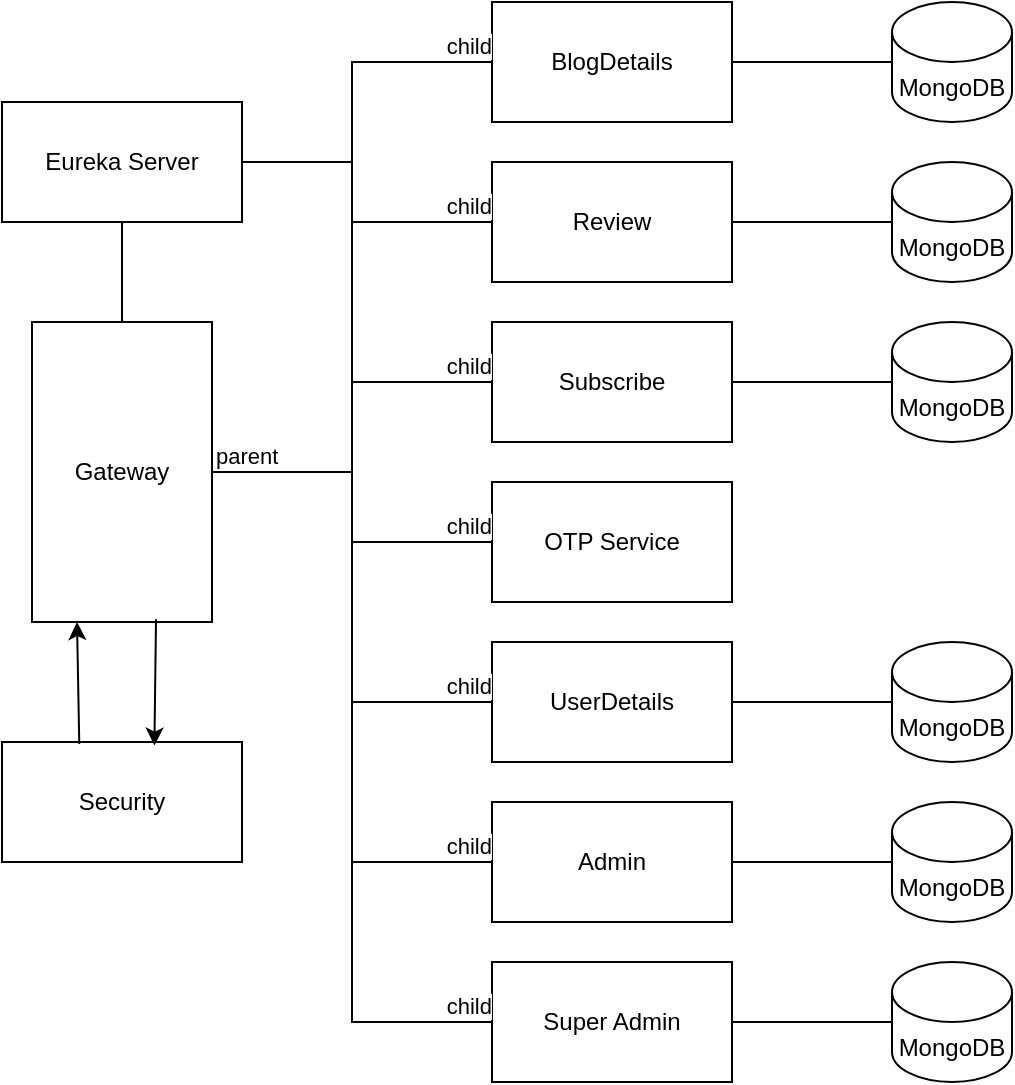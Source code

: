 <mxfile version="21.3.2" type="github">
  <diagram name="Page-1" id="2YBvvXClWsGukQMizWep">
    <mxGraphModel dx="1050" dy="541" grid="1" gridSize="10" guides="1" tooltips="1" connect="1" arrows="1" fold="1" page="1" pageScale="1" pageWidth="850" pageHeight="1100" math="0" shadow="0">
      <root>
        <mxCell id="0" />
        <mxCell id="1" parent="0" />
        <mxCell id="T0MGSY4LoNNgBnZXiiNV-2" value="Gateway" style="rounded=0;whiteSpace=wrap;html=1;" vertex="1" parent="1">
          <mxGeometry x="60" y="170" width="90" height="150" as="geometry" />
        </mxCell>
        <mxCell id="T0MGSY4LoNNgBnZXiiNV-3" value="Eureka Server" style="rounded=0;whiteSpace=wrap;html=1;" vertex="1" parent="1">
          <mxGeometry x="45" y="60" width="120" height="60" as="geometry" />
        </mxCell>
        <mxCell id="T0MGSY4LoNNgBnZXiiNV-4" value="Security" style="rounded=0;whiteSpace=wrap;html=1;" vertex="1" parent="1">
          <mxGeometry x="45" y="380" width="120" height="60" as="geometry" />
        </mxCell>
        <mxCell id="T0MGSY4LoNNgBnZXiiNV-6" value="BlogDetails" style="rounded=0;whiteSpace=wrap;html=1;" vertex="1" parent="1">
          <mxGeometry x="290" y="10" width="120" height="60" as="geometry" />
        </mxCell>
        <mxCell id="T0MGSY4LoNNgBnZXiiNV-7" value="Subscribe" style="rounded=0;whiteSpace=wrap;html=1;" vertex="1" parent="1">
          <mxGeometry x="290" y="170" width="120" height="60" as="geometry" />
        </mxCell>
        <mxCell id="T0MGSY4LoNNgBnZXiiNV-8" value="OTP Service" style="rounded=0;whiteSpace=wrap;html=1;" vertex="1" parent="1">
          <mxGeometry x="290" y="250" width="120" height="60" as="geometry" />
        </mxCell>
        <mxCell id="T0MGSY4LoNNgBnZXiiNV-9" value="UserDetails" style="rounded=0;whiteSpace=wrap;html=1;" vertex="1" parent="1">
          <mxGeometry x="290" y="330" width="120" height="60" as="geometry" />
        </mxCell>
        <mxCell id="T0MGSY4LoNNgBnZXiiNV-10" value="Admin" style="rounded=0;whiteSpace=wrap;html=1;" vertex="1" parent="1">
          <mxGeometry x="290" y="410" width="120" height="60" as="geometry" />
        </mxCell>
        <mxCell id="T0MGSY4LoNNgBnZXiiNV-11" value="Super Admin" style="rounded=0;whiteSpace=wrap;html=1;" vertex="1" parent="1">
          <mxGeometry x="290" y="490" width="120" height="60" as="geometry" />
        </mxCell>
        <mxCell id="T0MGSY4LoNNgBnZXiiNV-12" value="Review" style="rounded=0;whiteSpace=wrap;html=1;" vertex="1" parent="1">
          <mxGeometry x="290" y="90" width="120" height="60" as="geometry" />
        </mxCell>
        <mxCell id="T0MGSY4LoNNgBnZXiiNV-14" value="MongoDB" style="shape=cylinder3;whiteSpace=wrap;html=1;boundedLbl=1;backgroundOutline=1;size=15;" vertex="1" parent="1">
          <mxGeometry x="490" y="10" width="60" height="60" as="geometry" />
        </mxCell>
        <mxCell id="T0MGSY4LoNNgBnZXiiNV-15" value="MongoDB" style="shape=cylinder3;whiteSpace=wrap;html=1;boundedLbl=1;backgroundOutline=1;size=15;" vertex="1" parent="1">
          <mxGeometry x="490" y="90" width="60" height="60" as="geometry" />
        </mxCell>
        <mxCell id="T0MGSY4LoNNgBnZXiiNV-16" value="MongoDB" style="shape=cylinder3;whiteSpace=wrap;html=1;boundedLbl=1;backgroundOutline=1;size=15;" vertex="1" parent="1">
          <mxGeometry x="490" y="170" width="60" height="60" as="geometry" />
        </mxCell>
        <mxCell id="T0MGSY4LoNNgBnZXiiNV-17" value="MongoDB" style="shape=cylinder3;whiteSpace=wrap;html=1;boundedLbl=1;backgroundOutline=1;size=15;" vertex="1" parent="1">
          <mxGeometry x="490" y="330" width="60" height="60" as="geometry" />
        </mxCell>
        <mxCell id="T0MGSY4LoNNgBnZXiiNV-18" value="MongoDB" style="shape=cylinder3;whiteSpace=wrap;html=1;boundedLbl=1;backgroundOutline=1;size=15;" vertex="1" parent="1">
          <mxGeometry x="490" y="410" width="60" height="60" as="geometry" />
        </mxCell>
        <mxCell id="T0MGSY4LoNNgBnZXiiNV-19" value="MongoDB" style="shape=cylinder3;whiteSpace=wrap;html=1;boundedLbl=1;backgroundOutline=1;size=15;" vertex="1" parent="1">
          <mxGeometry x="490" y="490" width="60" height="60" as="geometry" />
        </mxCell>
        <mxCell id="T0MGSY4LoNNgBnZXiiNV-21" value="" style="endArrow=none;html=1;edgeStyle=orthogonalEdgeStyle;rounded=0;exitX=1;exitY=0.5;exitDx=0;exitDy=0;entryX=0;entryY=0.5;entryDx=0;entryDy=0;" edge="1" parent="1" source="T0MGSY4LoNNgBnZXiiNV-2" target="T0MGSY4LoNNgBnZXiiNV-8">
          <mxGeometry relative="1" as="geometry">
            <mxPoint x="170" y="244.5" as="sourcePoint" />
            <mxPoint x="330" y="244.5" as="targetPoint" />
          </mxGeometry>
        </mxCell>
        <mxCell id="T0MGSY4LoNNgBnZXiiNV-22" value="parent" style="edgeLabel;resizable=0;html=1;align=left;verticalAlign=bottom;" connectable="0" vertex="1" parent="T0MGSY4LoNNgBnZXiiNV-21">
          <mxGeometry x="-1" relative="1" as="geometry" />
        </mxCell>
        <mxCell id="T0MGSY4LoNNgBnZXiiNV-23" value="child" style="edgeLabel;resizable=0;html=1;align=right;verticalAlign=bottom;" connectable="0" vertex="1" parent="T0MGSY4LoNNgBnZXiiNV-21">
          <mxGeometry x="1" relative="1" as="geometry" />
        </mxCell>
        <mxCell id="T0MGSY4LoNNgBnZXiiNV-24" value="" style="endArrow=none;html=1;edgeStyle=orthogonalEdgeStyle;rounded=0;entryX=0;entryY=0.5;entryDx=0;entryDy=0;exitX=1;exitY=0.5;exitDx=0;exitDy=0;" edge="1" parent="1" source="T0MGSY4LoNNgBnZXiiNV-2" target="T0MGSY4LoNNgBnZXiiNV-7">
          <mxGeometry relative="1" as="geometry">
            <mxPoint x="100" y="210" as="sourcePoint" />
            <mxPoint x="260" y="210" as="targetPoint" />
          </mxGeometry>
        </mxCell>
        <mxCell id="T0MGSY4LoNNgBnZXiiNV-26" value="child" style="edgeLabel;resizable=0;html=1;align=right;verticalAlign=bottom;" connectable="0" vertex="1" parent="T0MGSY4LoNNgBnZXiiNV-24">
          <mxGeometry x="1" relative="1" as="geometry" />
        </mxCell>
        <mxCell id="T0MGSY4LoNNgBnZXiiNV-27" value="" style="endArrow=none;html=1;edgeStyle=orthogonalEdgeStyle;rounded=0;entryX=0;entryY=0.5;entryDx=0;entryDy=0;exitX=1;exitY=0.5;exitDx=0;exitDy=0;" edge="1" parent="1" source="T0MGSY4LoNNgBnZXiiNV-2" target="T0MGSY4LoNNgBnZXiiNV-12">
          <mxGeometry relative="1" as="geometry">
            <mxPoint x="90" y="160" as="sourcePoint" />
            <mxPoint x="250" y="160" as="targetPoint" />
          </mxGeometry>
        </mxCell>
        <mxCell id="T0MGSY4LoNNgBnZXiiNV-29" value="child" style="edgeLabel;resizable=0;html=1;align=right;verticalAlign=bottom;" connectable="0" vertex="1" parent="T0MGSY4LoNNgBnZXiiNV-27">
          <mxGeometry x="1" relative="1" as="geometry" />
        </mxCell>
        <mxCell id="T0MGSY4LoNNgBnZXiiNV-30" value="" style="endArrow=none;html=1;edgeStyle=orthogonalEdgeStyle;rounded=0;entryX=0;entryY=0.5;entryDx=0;entryDy=0;exitX=1;exitY=0.5;exitDx=0;exitDy=0;" edge="1" parent="1" source="T0MGSY4LoNNgBnZXiiNV-2" target="T0MGSY4LoNNgBnZXiiNV-6">
          <mxGeometry relative="1" as="geometry">
            <mxPoint x="90" y="149" as="sourcePoint" />
            <mxPoint x="250" y="149" as="targetPoint" />
          </mxGeometry>
        </mxCell>
        <mxCell id="T0MGSY4LoNNgBnZXiiNV-32" value="child" style="edgeLabel;resizable=0;html=1;align=right;verticalAlign=bottom;" connectable="0" vertex="1" parent="T0MGSY4LoNNgBnZXiiNV-30">
          <mxGeometry x="1" relative="1" as="geometry" />
        </mxCell>
        <mxCell id="T0MGSY4LoNNgBnZXiiNV-33" value="" style="endArrow=none;html=1;edgeStyle=orthogonalEdgeStyle;rounded=0;entryX=0;entryY=0.5;entryDx=0;entryDy=0;exitX=1;exitY=0.5;exitDx=0;exitDy=0;" edge="1" parent="1" source="T0MGSY4LoNNgBnZXiiNV-2" target="T0MGSY4LoNNgBnZXiiNV-9">
          <mxGeometry relative="1" as="geometry">
            <mxPoint x="110" y="359.5" as="sourcePoint" />
            <mxPoint x="270" y="359.5" as="targetPoint" />
          </mxGeometry>
        </mxCell>
        <mxCell id="T0MGSY4LoNNgBnZXiiNV-35" value="child" style="edgeLabel;resizable=0;html=1;align=right;verticalAlign=bottom;" connectable="0" vertex="1" parent="T0MGSY4LoNNgBnZXiiNV-33">
          <mxGeometry x="1" relative="1" as="geometry" />
        </mxCell>
        <mxCell id="T0MGSY4LoNNgBnZXiiNV-36" value="" style="endArrow=none;html=1;edgeStyle=orthogonalEdgeStyle;rounded=0;entryX=0;entryY=0.5;entryDx=0;entryDy=0;exitX=1;exitY=0.5;exitDx=0;exitDy=0;" edge="1" parent="1" source="T0MGSY4LoNNgBnZXiiNV-2" target="T0MGSY4LoNNgBnZXiiNV-10">
          <mxGeometry relative="1" as="geometry">
            <mxPoint x="80" y="370" as="sourcePoint" />
            <mxPoint x="240" y="370" as="targetPoint" />
          </mxGeometry>
        </mxCell>
        <mxCell id="T0MGSY4LoNNgBnZXiiNV-38" value="child" style="edgeLabel;resizable=0;html=1;align=right;verticalAlign=bottom;" connectable="0" vertex="1" parent="T0MGSY4LoNNgBnZXiiNV-36">
          <mxGeometry x="1" relative="1" as="geometry" />
        </mxCell>
        <mxCell id="T0MGSY4LoNNgBnZXiiNV-39" value="" style="endArrow=none;html=1;edgeStyle=orthogonalEdgeStyle;rounded=0;entryX=0;entryY=0.5;entryDx=0;entryDy=0;exitX=1;exitY=0.5;exitDx=0;exitDy=0;" edge="1" parent="1" source="T0MGSY4LoNNgBnZXiiNV-2" target="T0MGSY4LoNNgBnZXiiNV-11">
          <mxGeometry relative="1" as="geometry">
            <mxPoint x="100" y="359.5" as="sourcePoint" />
            <mxPoint x="260" y="359.5" as="targetPoint" />
          </mxGeometry>
        </mxCell>
        <mxCell id="T0MGSY4LoNNgBnZXiiNV-41" value="child" style="edgeLabel;resizable=0;html=1;align=right;verticalAlign=bottom;" connectable="0" vertex="1" parent="T0MGSY4LoNNgBnZXiiNV-39">
          <mxGeometry x="1" relative="1" as="geometry" />
        </mxCell>
        <mxCell id="T0MGSY4LoNNgBnZXiiNV-46" value="" style="endArrow=none;html=1;edgeStyle=orthogonalEdgeStyle;rounded=0;entryX=0;entryY=0.5;entryDx=0;entryDy=0;entryPerimeter=0;exitX=1;exitY=0.5;exitDx=0;exitDy=0;" edge="1" parent="1" source="T0MGSY4LoNNgBnZXiiNV-9" target="T0MGSY4LoNNgBnZXiiNV-17">
          <mxGeometry relative="1" as="geometry">
            <mxPoint x="340" y="280" as="sourcePoint" />
            <mxPoint x="500" y="280" as="targetPoint" />
          </mxGeometry>
        </mxCell>
        <mxCell id="T0MGSY4LoNNgBnZXiiNV-49" value="" style="endArrow=none;html=1;edgeStyle=orthogonalEdgeStyle;rounded=0;exitX=1;exitY=0.5;exitDx=0;exitDy=0;entryX=0;entryY=0.5;entryDx=0;entryDy=0;entryPerimeter=0;" edge="1" parent="1" source="T0MGSY4LoNNgBnZXiiNV-10" target="T0MGSY4LoNNgBnZXiiNV-18">
          <mxGeometry relative="1" as="geometry">
            <mxPoint x="430" y="320" as="sourcePoint" />
            <mxPoint x="590" y="320" as="targetPoint" />
          </mxGeometry>
        </mxCell>
        <mxCell id="T0MGSY4LoNNgBnZXiiNV-52" value="" style="endArrow=none;html=1;edgeStyle=orthogonalEdgeStyle;rounded=0;exitX=1;exitY=0.5;exitDx=0;exitDy=0;entryX=0;entryY=0.5;entryDx=0;entryDy=0;entryPerimeter=0;" edge="1" parent="1" source="T0MGSY4LoNNgBnZXiiNV-11" target="T0MGSY4LoNNgBnZXiiNV-19">
          <mxGeometry relative="1" as="geometry">
            <mxPoint x="450" y="480" as="sourcePoint" />
            <mxPoint x="610" y="480" as="targetPoint" />
          </mxGeometry>
        </mxCell>
        <mxCell id="T0MGSY4LoNNgBnZXiiNV-55" value="" style="endArrow=none;html=1;edgeStyle=orthogonalEdgeStyle;rounded=0;entryX=0;entryY=0.5;entryDx=0;entryDy=0;entryPerimeter=0;exitX=1;exitY=0.5;exitDx=0;exitDy=0;" edge="1" parent="1" source="T0MGSY4LoNNgBnZXiiNV-7" target="T0MGSY4LoNNgBnZXiiNV-16">
          <mxGeometry relative="1" as="geometry">
            <mxPoint x="440" y="260" as="sourcePoint" />
            <mxPoint x="600" y="260" as="targetPoint" />
          </mxGeometry>
        </mxCell>
        <mxCell id="T0MGSY4LoNNgBnZXiiNV-58" value="" style="endArrow=none;html=1;edgeStyle=orthogonalEdgeStyle;rounded=0;exitX=1;exitY=0.5;exitDx=0;exitDy=0;entryX=0;entryY=0.5;entryDx=0;entryDy=0;entryPerimeter=0;" edge="1" parent="1" source="T0MGSY4LoNNgBnZXiiNV-12" target="T0MGSY4LoNNgBnZXiiNV-15">
          <mxGeometry relative="1" as="geometry">
            <mxPoint x="425" y="160" as="sourcePoint" />
            <mxPoint x="585" y="160" as="targetPoint" />
          </mxGeometry>
        </mxCell>
        <mxCell id="T0MGSY4LoNNgBnZXiiNV-61" value="" style="endArrow=none;html=1;edgeStyle=orthogonalEdgeStyle;rounded=0;entryX=0;entryY=0.5;entryDx=0;entryDy=0;entryPerimeter=0;exitX=1;exitY=0.5;exitDx=0;exitDy=0;" edge="1" parent="1" source="T0MGSY4LoNNgBnZXiiNV-6" target="T0MGSY4LoNNgBnZXiiNV-14">
          <mxGeometry relative="1" as="geometry">
            <mxPoint x="425" y="80" as="sourcePoint" />
            <mxPoint x="585" y="80" as="targetPoint" />
          </mxGeometry>
        </mxCell>
        <mxCell id="T0MGSY4LoNNgBnZXiiNV-64" value="" style="endArrow=classic;html=1;rounded=0;entryX=0.25;entryY=1;entryDx=0;entryDy=0;exitX=0.322;exitY=0.017;exitDx=0;exitDy=0;exitPerimeter=0;" edge="1" parent="1" source="T0MGSY4LoNNgBnZXiiNV-4" target="T0MGSY4LoNNgBnZXiiNV-2">
          <mxGeometry width="50" height="50" relative="1" as="geometry">
            <mxPoint x="400" y="310" as="sourcePoint" />
            <mxPoint x="90" y="330" as="targetPoint" />
          </mxGeometry>
        </mxCell>
        <mxCell id="T0MGSY4LoNNgBnZXiiNV-66" value="" style="endArrow=classic;html=1;rounded=0;entryX=0.635;entryY=0.03;entryDx=0;entryDy=0;entryPerimeter=0;exitX=0.689;exitY=0.991;exitDx=0;exitDy=0;exitPerimeter=0;" edge="1" parent="1" source="T0MGSY4LoNNgBnZXiiNV-2" target="T0MGSY4LoNNgBnZXiiNV-4">
          <mxGeometry width="50" height="50" relative="1" as="geometry">
            <mxPoint x="125" y="360" as="sourcePoint" />
            <mxPoint x="165" y="310" as="targetPoint" />
          </mxGeometry>
        </mxCell>
        <mxCell id="T0MGSY4LoNNgBnZXiiNV-68" value="" style="endArrow=none;html=1;edgeStyle=orthogonalEdgeStyle;rounded=0;exitX=0.5;exitY=1;exitDx=0;exitDy=0;entryX=0.5;entryY=0;entryDx=0;entryDy=0;" edge="1" parent="1" source="T0MGSY4LoNNgBnZXiiNV-3" target="T0MGSY4LoNNgBnZXiiNV-2">
          <mxGeometry relative="1" as="geometry">
            <mxPoint x="150" y="149" as="sourcePoint" />
            <mxPoint x="310" y="149" as="targetPoint" />
          </mxGeometry>
        </mxCell>
        <mxCell id="T0MGSY4LoNNgBnZXiiNV-71" value="" style="endArrow=none;html=1;rounded=0;exitX=1;exitY=0.5;exitDx=0;exitDy=0;" edge="1" parent="1" source="T0MGSY4LoNNgBnZXiiNV-3">
          <mxGeometry relative="1" as="geometry">
            <mxPoint x="80" y="149" as="sourcePoint" />
            <mxPoint x="220" y="90" as="targetPoint" />
          </mxGeometry>
        </mxCell>
      </root>
    </mxGraphModel>
  </diagram>
</mxfile>
